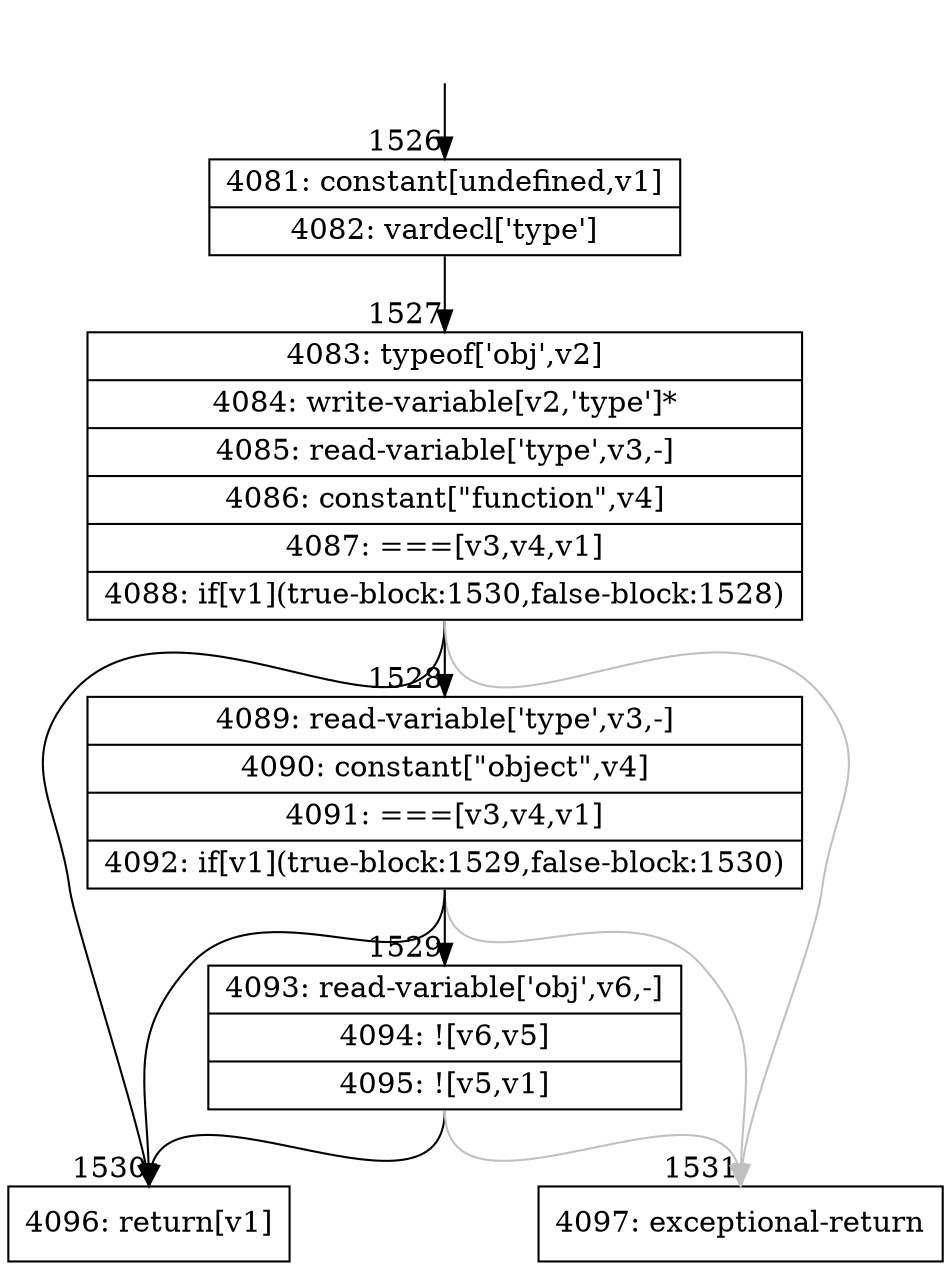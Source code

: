 digraph {
rankdir="TD"
BB_entry123[shape=none,label=""];
BB_entry123 -> BB1526 [tailport=s, headport=n, headlabel="    1526"]
BB1526 [shape=record label="{4081: constant[undefined,v1]|4082: vardecl['type']}" ] 
BB1526 -> BB1527 [tailport=s, headport=n, headlabel="      1527"]
BB1527 [shape=record label="{4083: typeof['obj',v2]|4084: write-variable[v2,'type']*|4085: read-variable['type',v3,-]|4086: constant[\"function\",v4]|4087: ===[v3,v4,v1]|4088: if[v1](true-block:1530,false-block:1528)}" ] 
BB1527 -> BB1530 [tailport=s, headport=n, headlabel="      1530"]
BB1527 -> BB1528 [tailport=s, headport=n, headlabel="      1528"]
BB1527 -> BB1531 [tailport=s, headport=n, color=gray, headlabel="      1531"]
BB1528 [shape=record label="{4089: read-variable['type',v3,-]|4090: constant[\"object\",v4]|4091: ===[v3,v4,v1]|4092: if[v1](true-block:1529,false-block:1530)}" ] 
BB1528 -> BB1530 [tailport=s, headport=n]
BB1528 -> BB1529 [tailport=s, headport=n, headlabel="      1529"]
BB1528 -> BB1531 [tailport=s, headport=n, color=gray]
BB1529 [shape=record label="{4093: read-variable['obj',v6,-]|4094: ![v6,v5]|4095: ![v5,v1]}" ] 
BB1529 -> BB1530 [tailport=s, headport=n]
BB1529 -> BB1531 [tailport=s, headport=n, color=gray]
BB1530 [shape=record label="{4096: return[v1]}" ] 
BB1531 [shape=record label="{4097: exceptional-return}" ] 
//#$~ 1214
}
